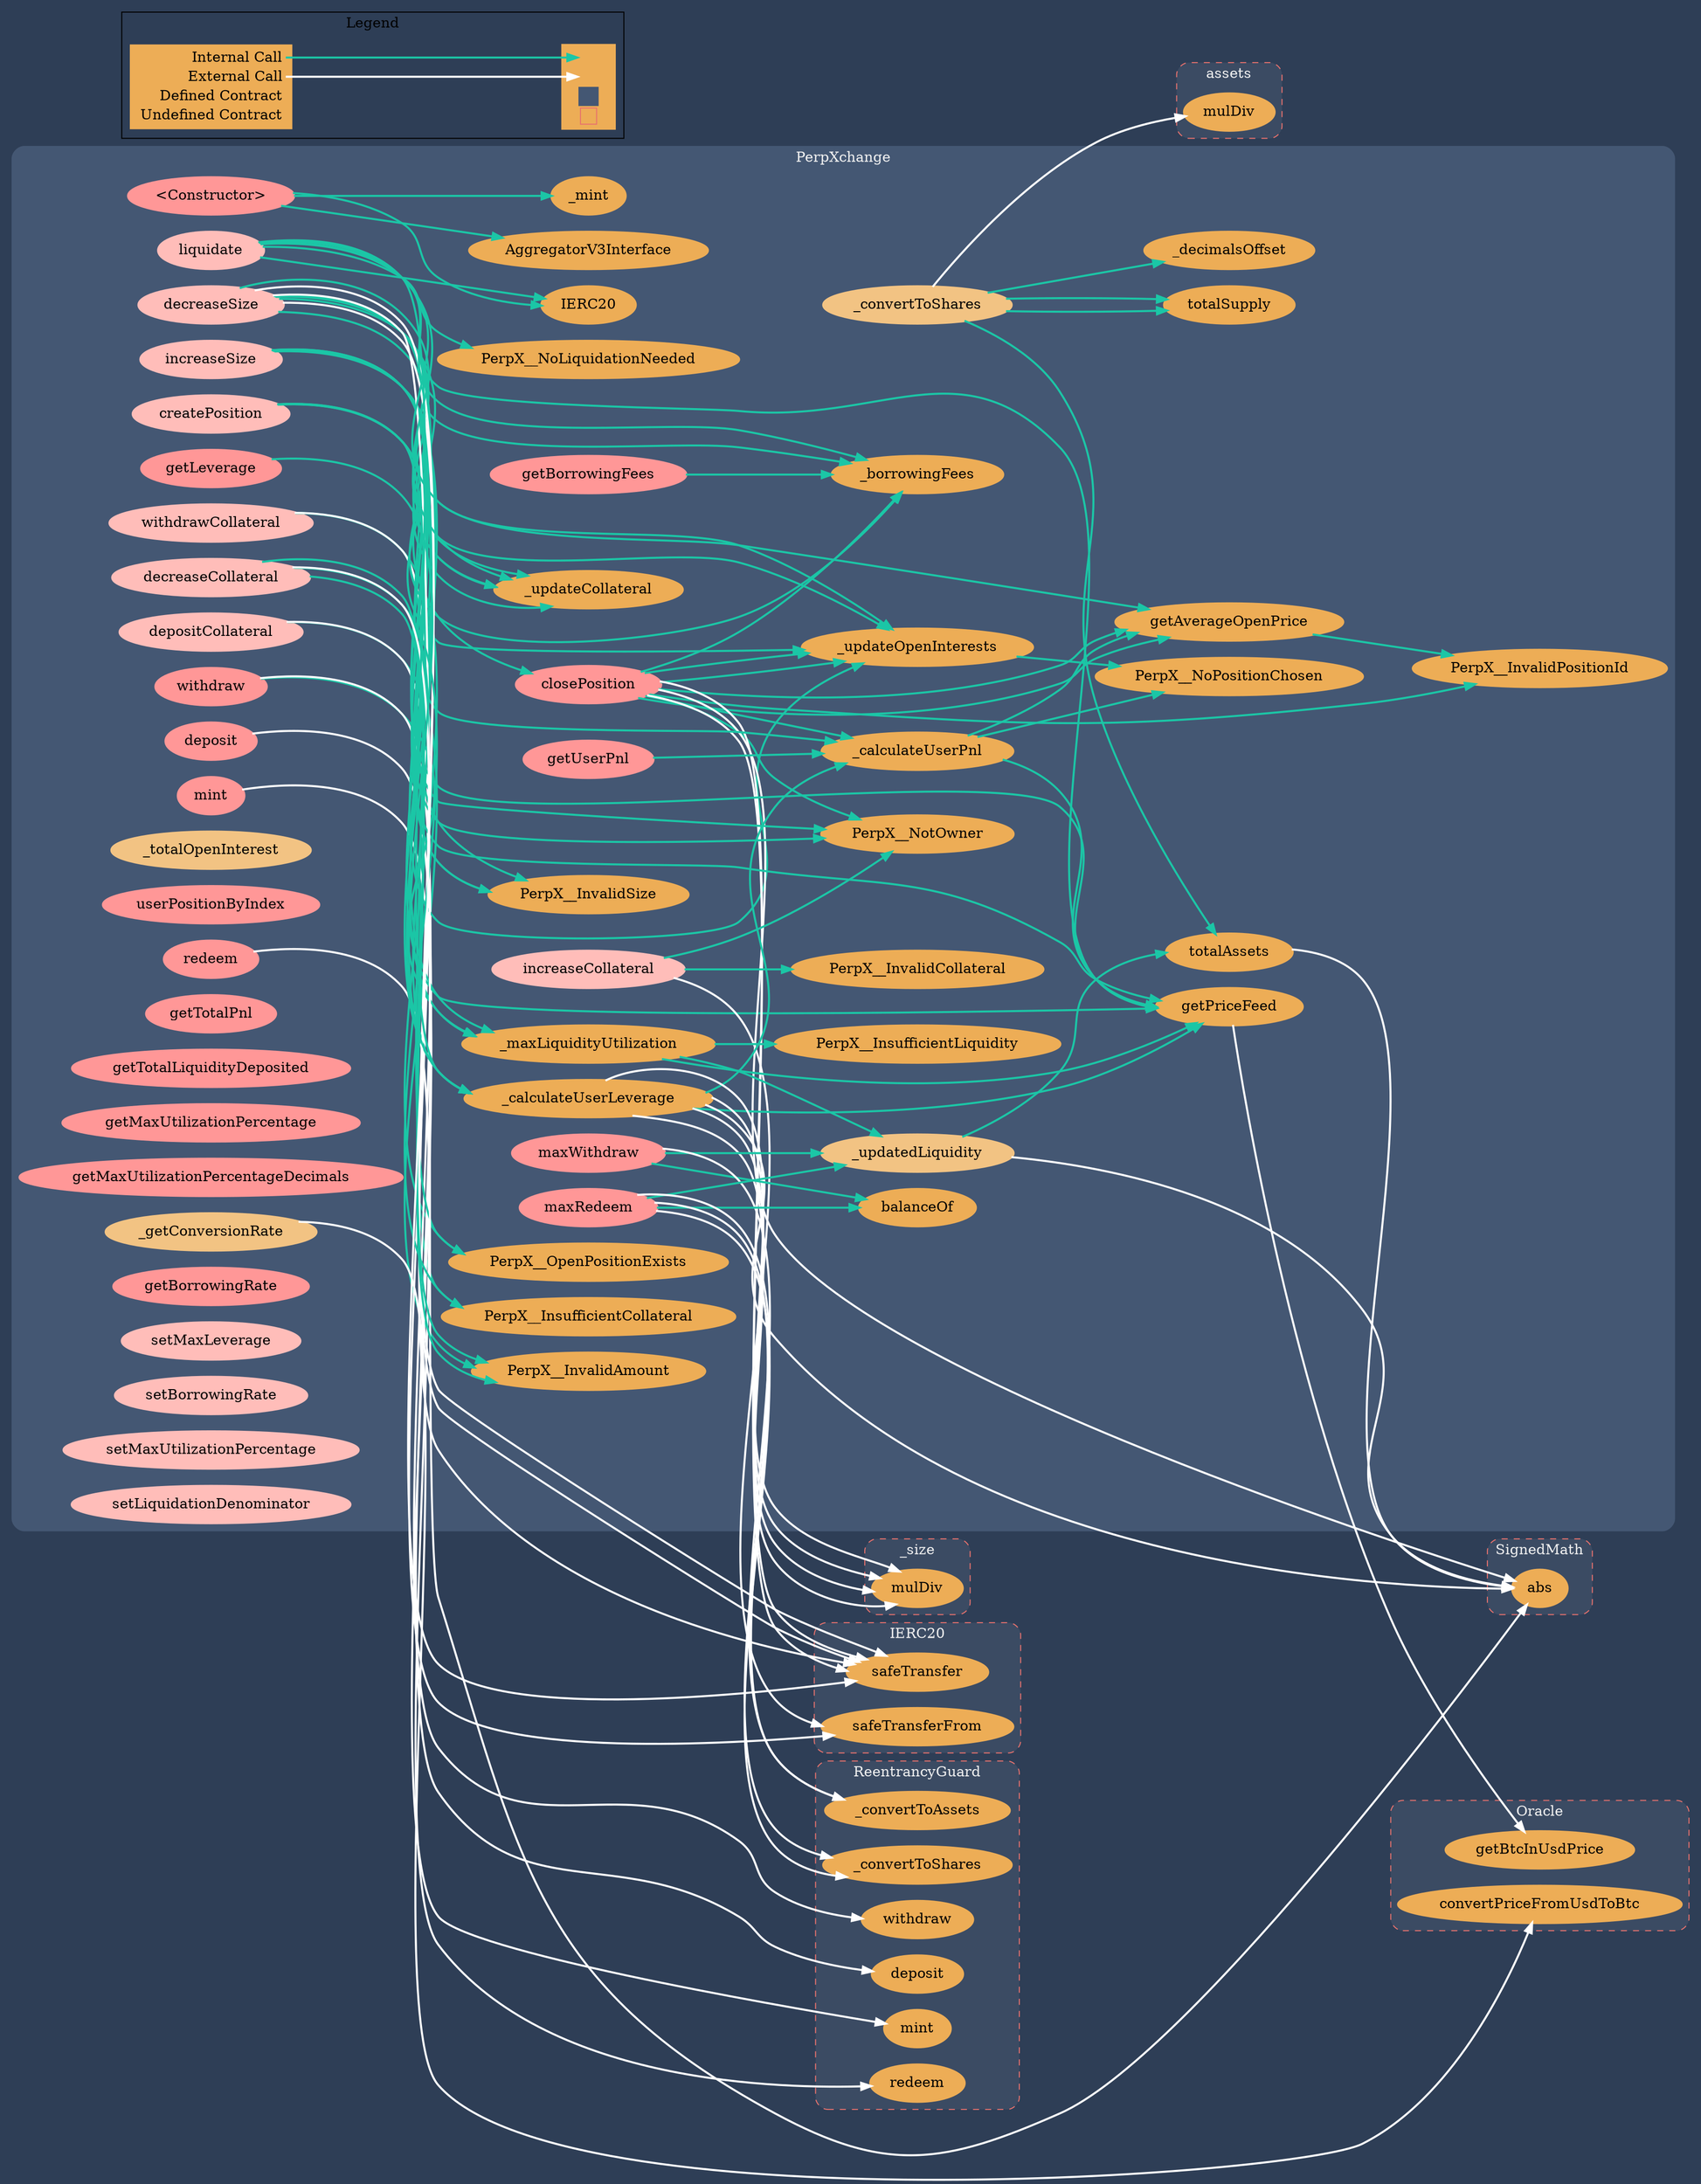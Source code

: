 digraph G {
  graph [ ratio = "auto", page = "100", compound =true, bgcolor = "#2e3e56" ];
  node [ style = "filled", fillcolor = "#edad56", color = "#edad56", penwidth =3 ];
  edge [ color = "#fcfcfc", penwidth =2, fontname = "helvetica Neue Ultra Light" ];
subgraph "clusterPerpXchange" {
  graph [ label = "PerpXchange", color = "#445773", fontcolor = "#f0f0f0", style = "rounded", bgcolor = "#445773" ];
  "PerpXchange.<Constructor>" [ label = "<Constructor>", color = "#FF9797", fillcolor = "#FF9797" ];
  "PerpXchange.depositCollateral" [ label = "depositCollateral", color = "#ffbdb9", fillcolor = "#ffbdb9" ];
  "PerpXchange.withdrawCollateral" [ label = "withdrawCollateral", color = "#ffbdb9", fillcolor = "#ffbdb9" ];
  "PerpXchange.deposit" [ label = "deposit", color = "#FF9797", fillcolor = "#FF9797" ];
  "PerpXchange.withdraw" [ label = "withdraw", color = "#FF9797", fillcolor = "#FF9797" ];
  "PerpXchange.mint" [ label = "mint", color = "#FF9797", fillcolor = "#FF9797" ];
  "PerpXchange.redeem" [ label = "redeem", color = "#FF9797", fillcolor = "#FF9797" ];
  "PerpXchange.createPosition" [ label = "createPosition", color = "#ffbdb9", fillcolor = "#ffbdb9" ];
  "PerpXchange.closePosition" [ label = "closePosition", color = "#FF9797", fillcolor = "#FF9797" ];
  "PerpXchange.increaseSize" [ label = "increaseSize", color = "#ffbdb9", fillcolor = "#ffbdb9" ];
  "PerpXchange.decreaseSize" [ label = "decreaseSize", color = "#ffbdb9", fillcolor = "#ffbdb9" ];
  "PerpXchange.increaseCollateral" [ label = "increaseCollateral", color = "#ffbdb9", fillcolor = "#ffbdb9" ];
  "PerpXchange.decreaseCollateral" [ label = "decreaseCollateral", color = "#ffbdb9", fillcolor = "#ffbdb9" ];
  "PerpXchange.liquidate" [ label = "liquidate", color = "#ffbdb9", fillcolor = "#ffbdb9" ];
  "PerpXchange._borrowingFees" [ label = "_borrowingFees" ];
  "PerpXchange._updatedLiquidity" [ label = "_updatedLiquidity", color = "#f2c383", fillcolor = "#f2c383" ];
  "PerpXchange._totalOpenInterest" [ label = "_totalOpenInterest", color = "#f2c383", fillcolor = "#f2c383" ];
  "PerpXchange._updateOpenInterests" [ label = "_updateOpenInterests" ];
  "PerpXchange._updateCollateral" [ label = "_updateCollateral" ];
  "PerpXchange._convertToShares" [ label = "_convertToShares", color = "#f2c383", fillcolor = "#f2c383" ];
  "PerpXchange._maxLiquidityUtilization" [ label = "_maxLiquidityUtilization" ];
  "PerpXchange.userPositionByIndex" [ label = "userPositionByIndex", color = "#FF9797", fillcolor = "#FF9797" ];
  "PerpXchange.getPriceFeed" [ label = "getPriceFeed" ];
  "PerpXchange._getConversionRate" [ label = "_getConversionRate", color = "#f2c383", fillcolor = "#f2c383" ];
  "PerpXchange.getAverageOpenPrice" [ label = "getAverageOpenPrice" ];
  "PerpXchange.getTotalPnl" [ label = "getTotalPnl", color = "#FF9797", fillcolor = "#FF9797" ];
  "PerpXchange.getTotalLiquidityDeposited" [ label = "getTotalLiquidityDeposited", color = "#FF9797", fillcolor = "#FF9797" ];
  "PerpXchange.getMaxUtilizationPercentage" [ label = "getMaxUtilizationPercentage", color = "#FF9797", fillcolor = "#FF9797" ];
  "PerpXchange.getMaxUtilizationPercentageDecimals" [ label = "getMaxUtilizationPercentageDecimals", color = "#FF9797", fillcolor = "#FF9797" ];
  "PerpXchange._calculateUserLeverage" [ label = "_calculateUserLeverage" ];
  "PerpXchange._calculateUserPnl" [ label = "_calculateUserPnl" ];
  "PerpXchange.maxWithdraw" [ label = "maxWithdraw", color = "#FF9797", fillcolor = "#FF9797" ];
  "PerpXchange.maxRedeem" [ label = "maxRedeem", color = "#FF9797", fillcolor = "#FF9797" ];
  "PerpXchange.totalAssets" [ label = "totalAssets" ];
  "PerpXchange.getLeverage" [ label = "getLeverage", color = "#FF9797", fillcolor = "#FF9797" ];
  "PerpXchange.getBorrowingRate" [ label = "getBorrowingRate", color = "#FF9797", fillcolor = "#FF9797" ];
  "PerpXchange.getBorrowingFees" [ label = "getBorrowingFees", color = "#FF9797", fillcolor = "#FF9797" ];
  "PerpXchange.getUserPnl" [ label = "getUserPnl", color = "#FF9797", fillcolor = "#FF9797" ];
  "PerpXchange.setMaxLeverage" [ label = "setMaxLeverage", color = "#ffbdb9", fillcolor = "#ffbdb9" ];
  "PerpXchange.setBorrowingRate" [ label = "setBorrowingRate", color = "#ffbdb9", fillcolor = "#ffbdb9" ];
  "PerpXchange.setMaxUtilizationPercentage" [ label = "setMaxUtilizationPercentage", color = "#ffbdb9", fillcolor = "#ffbdb9" ];
  "PerpXchange.setLiquidationDenominator" [ label = "setLiquidationDenominator", color = "#ffbdb9", fillcolor = "#ffbdb9" ];
  "PerpXchange.AggregatorV3Interface" [ label = "AggregatorV3Interface" ];
  "PerpXchange.IERC20" [ label = "IERC20" ];
  "PerpXchange._mint" [ label = "_mint" ];
  "PerpXchange.PerpX__InvalidAmount" [ label = "PerpX__InvalidAmount" ];
  "PerpXchange.PerpX__InsufficientCollateral" [ label = "PerpX__InsufficientCollateral" ];
  "PerpXchange.PerpX__OpenPositionExists" [ label = "PerpX__OpenPositionExists" ];
  "PerpXchange.PerpX__InvalidSize" [ label = "PerpX__InvalidSize" ];
  "PerpXchange.PerpX__InvalidPositionId" [ label = "PerpX__InvalidPositionId" ];
  "PerpXchange.PerpX__NotOwner" [ label = "PerpX__NotOwner" ];
  "PerpXchange.PerpX__InvalidCollateral" [ label = "PerpX__InvalidCollateral" ];
  "PerpXchange.PerpX__NoLiquidationNeeded" [ label = "PerpX__NoLiquidationNeeded" ];
  "PerpXchange.PerpX__NoPositionChosen" [ label = "PerpX__NoPositionChosen" ];
  "PerpXchange.totalSupply" [ label = "totalSupply" ];
  "PerpXchange._decimalsOffset" [ label = "_decimalsOffset" ];
  "PerpXchange.PerpX__InsufficientLiquidity" [ label = "PerpX__InsufficientLiquidity" ];
  "PerpXchange.balanceOf" [ label = "balanceOf" ];
}

subgraph "clusterIERC20" {
  graph [ label = "IERC20", color = "#e8726d", fontcolor = "#f0f0f0", style = "rounded,dashed", bgcolor = "#3b4b63" ];
  "IERC20.safeTransferFrom" [ label = "safeTransferFrom" ];
  "IERC20.safeTransfer" [ label = "safeTransfer" ];
}

subgraph "clusterReentrancyGuard" {
  graph [ label = "ReentrancyGuard", color = "#e8726d", fontcolor = "#f0f0f0", style = "rounded,dashed", bgcolor = "#3b4b63" ];
  "ReentrancyGuard.deposit" [ label = "deposit" ];
  "ReentrancyGuard.withdraw" [ label = "withdraw" ];
  "ReentrancyGuard.mint" [ label = "mint" ];
  "ReentrancyGuard.redeem" [ label = "redeem" ];
  "ReentrancyGuard._convertToAssets" [ label = "_convertToAssets" ];
  "ReentrancyGuard._convertToShares" [ label = "_convertToShares" ];
}

subgraph "clusterSignedMath" {
  graph [ label = "SignedMath", color = "#e8726d", fontcolor = "#f0f0f0", style = "rounded,dashed", bgcolor = "#3b4b63" ];
  "SignedMath.abs" [ label = "abs" ];
}

subgraph "clusterassets" {
  graph [ label = "assets", color = "#e8726d", fontcolor = "#f0f0f0", style = "rounded,dashed", bgcolor = "#3b4b63" ];
  "assets.mulDiv" [ label = "mulDiv" ];
}

subgraph "clusterOracle" {
  graph [ label = "Oracle", color = "#e8726d", fontcolor = "#f0f0f0", style = "rounded,dashed", bgcolor = "#3b4b63" ];
  "Oracle.getBtcInUsdPrice" [ label = "getBtcInUsdPrice" ];
  "Oracle.convertPriceFromUsdToBtc" [ label = "convertPriceFromUsdToBtc" ];
}

subgraph "cluster_size" {
  graph [ label = "_size", color = "#e8726d", fontcolor = "#f0f0f0", style = "rounded,dashed", bgcolor = "#3b4b63" ];
  "_size.mulDiv" [ label = "mulDiv" ];
}

  "PerpXchange.<Constructor>";
  "PerpXchange.AggregatorV3Interface";
  "PerpXchange.IERC20";
  "PerpXchange._mint";
  "PerpXchange.depositCollateral";
  "PerpXchange.PerpX__InvalidAmount";
  "IERC20.safeTransferFrom";
  "PerpXchange.withdrawCollateral";
  "PerpXchange.PerpX__InsufficientCollateral";
  "PerpXchange.PerpX__OpenPositionExists";
  "IERC20.safeTransfer";
  "PerpXchange.deposit";
  "ReentrancyGuard.deposit";
  "PerpXchange.withdraw";
  "PerpXchange._maxLiquidityUtilization";
  "ReentrancyGuard.withdraw";
  "PerpXchange.mint";
  "ReentrancyGuard.mint";
  "PerpXchange.redeem";
  "ReentrancyGuard.redeem";
  "PerpXchange.createPosition";
  "PerpXchange._calculateUserLeverage";
  "PerpXchange.PerpX__InvalidSize";
  "PerpXchange.getPriceFeed";
  "PerpXchange._updateOpenInterests";
  "PerpXchange.closePosition";
  "PerpXchange.PerpX__InvalidPositionId";
  "PerpXchange.PerpX__NotOwner";
  "PerpXchange._borrowingFees";
  "PerpXchange._calculateUserPnl";
  "PerpXchange.getAverageOpenPrice";
  "SignedMath.abs";
  "PerpXchange.increaseSize";
  "PerpXchange._updateCollateral";
  "PerpXchange.decreaseSize";
  "PerpXchange.increaseCollateral";
  "PerpXchange.PerpX__InvalidCollateral";
  "PerpXchange.decreaseCollateral";
  "PerpXchange.liquidate";
  "PerpXchange.PerpX__NoLiquidationNeeded";
  "PerpXchange._updatedLiquidity";
  "PerpXchange.totalAssets";
  "PerpXchange.PerpX__NoPositionChosen";
  "PerpXchange._convertToShares";
  "PerpXchange.totalSupply";
  "assets.mulDiv";
  "PerpXchange._decimalsOffset";
  "PerpXchange.PerpX__InsufficientLiquidity";
  "Oracle.getBtcInUsdPrice";
  "PerpXchange._getConversionRate";
  "Oracle.convertPriceFromUsdToBtc";
  "_size.mulDiv";
  "PerpXchange.maxWithdraw";
  "ReentrancyGuard._convertToAssets";
  "PerpXchange.balanceOf";
  "PerpXchange.maxRedeem";
  "ReentrancyGuard._convertToShares";
  "PerpXchange.getLeverage";
  "PerpXchange.getBorrowingFees";
  "PerpXchange.getUserPnl";
  "PerpXchange.<Constructor>" -> "PerpXchange.AggregatorV3Interface" [ color = "#1bc6a6" ];
  "PerpXchange.<Constructor>" -> "PerpXchange.IERC20" [ color = "#1bc6a6" ];
  "PerpXchange.<Constructor>" -> "PerpXchange._mint" [ color = "#1bc6a6" ];
  "PerpXchange.depositCollateral" -> "PerpXchange.PerpX__InvalidAmount" [ color = "#1bc6a6" ];
  "PerpXchange.depositCollateral" -> "IERC20.safeTransferFrom" [ color = "white" ];
  "PerpXchange.withdrawCollateral" -> "PerpXchange.PerpX__InsufficientCollateral" [ color = "#1bc6a6" ];
  "PerpXchange.withdrawCollateral" -> "PerpXchange.PerpX__OpenPositionExists" [ color = "#1bc6a6" ];
  "PerpXchange.withdrawCollateral" -> "IERC20.safeTransfer" [ color = "white" ];
  "PerpXchange.deposit" -> "ReentrancyGuard.deposit" [ color = "white" ];
  "PerpXchange.withdraw" -> "PerpXchange._maxLiquidityUtilization" [ color = "#1bc6a6" ];
  "PerpXchange.withdraw" -> "ReentrancyGuard.withdraw" [ color = "white" ];
  "PerpXchange.mint" -> "ReentrancyGuard.mint" [ color = "white" ];
  "PerpXchange.redeem" -> "ReentrancyGuard.redeem" [ color = "white" ];
  "PerpXchange.createPosition" -> "PerpXchange._calculateUserLeverage" [ color = "#1bc6a6" ];
  "PerpXchange.createPosition" -> "PerpXchange.PerpX__InvalidSize" [ color = "#1bc6a6" ];
  "PerpXchange.createPosition" -> "PerpXchange.PerpX__OpenPositionExists" [ color = "#1bc6a6" ];
  "PerpXchange.createPosition" -> "PerpXchange.getPriceFeed" [ color = "#1bc6a6" ];
  "PerpXchange.createPosition" -> "PerpXchange._maxLiquidityUtilization" [ color = "#1bc6a6" ];
  "PerpXchange.createPosition" -> "PerpXchange._updateOpenInterests" [ color = "#1bc6a6" ];
  "PerpXchange.closePosition" -> "PerpXchange.PerpX__InvalidPositionId" [ color = "#1bc6a6" ];
  "PerpXchange.closePosition" -> "PerpXchange.PerpX__NotOwner" [ color = "#1bc6a6" ];
  "PerpXchange.closePosition" -> "PerpXchange._borrowingFees" [ color = "#1bc6a6" ];
  "PerpXchange.closePosition" -> "PerpXchange._calculateUserPnl" [ color = "#1bc6a6" ];
  "PerpXchange.closePosition" -> "PerpXchange._updateOpenInterests" [ color = "#1bc6a6" ];
  "PerpXchange.closePosition" -> "PerpXchange.getAverageOpenPrice" [ color = "#1bc6a6" ];
  "PerpXchange.closePosition" -> "IERC20.safeTransfer" [ color = "white" ];
  "PerpXchange.closePosition" -> "SignedMath.abs" [ color = "white" ];
  "PerpXchange.closePosition" -> "PerpXchange._updateOpenInterests" [ color = "#1bc6a6" ];
  "PerpXchange.closePosition" -> "PerpXchange.getAverageOpenPrice" [ color = "#1bc6a6" ];
  "PerpXchange.closePosition" -> "IERC20.safeTransfer" [ color = "white" ];
  "PerpXchange.increaseSize" -> "PerpXchange.PerpX__NotOwner" [ color = "#1bc6a6" ];
  "PerpXchange.increaseSize" -> "PerpXchange.getPriceFeed" [ color = "#1bc6a6" ];
  "PerpXchange.increaseSize" -> "PerpXchange._borrowingFees" [ color = "#1bc6a6" ];
  "PerpXchange.increaseSize" -> "PerpXchange._updateCollateral" [ color = "#1bc6a6" ];
  "PerpXchange.increaseSize" -> "PerpXchange._calculateUserLeverage" [ color = "#1bc6a6" ];
  "PerpXchange.increaseSize" -> "PerpXchange.PerpX__InvalidSize" [ color = "#1bc6a6" ];
  "PerpXchange.increaseSize" -> "PerpXchange._maxLiquidityUtilization" [ color = "#1bc6a6" ];
  "PerpXchange.increaseSize" -> "PerpXchange._updateOpenInterests" [ color = "#1bc6a6" ];
  "PerpXchange.decreaseSize" -> "PerpXchange.PerpX__NotOwner" [ color = "#1bc6a6" ];
  "PerpXchange.decreaseSize" -> "PerpXchange.PerpX__InvalidSize" [ color = "#1bc6a6" ];
  "PerpXchange.decreaseSize" -> "PerpXchange.getPriceFeed" [ color = "#1bc6a6" ];
  "PerpXchange.decreaseSize" -> "PerpXchange.closePosition" [ color = "#1bc6a6" ];
  "PerpXchange.decreaseSize" -> "PerpXchange._updateOpenInterests" [ color = "#1bc6a6" ];
  "PerpXchange.decreaseSize" -> "PerpXchange.getAverageOpenPrice" [ color = "#1bc6a6" ];
  "PerpXchange.decreaseSize" -> "PerpXchange._borrowingFees" [ color = "#1bc6a6" ];
  "PerpXchange.decreaseSize" -> "PerpXchange._calculateUserPnl" [ color = "#1bc6a6" ];
  "PerpXchange.decreaseSize" -> "PerpXchange._updateCollateral" [ color = "#1bc6a6" ];
  "PerpXchange.decreaseSize" -> "PerpXchange._updateCollateral" [ color = "#1bc6a6" ];
  "PerpXchange.decreaseSize" -> "IERC20.safeTransfer" [ color = "white" ];
  "PerpXchange.decreaseSize" -> "SignedMath.abs" [ color = "white" ];
  "PerpXchange.decreaseSize" -> "PerpXchange._updateCollateral" [ color = "#1bc6a6" ];
  "PerpXchange.decreaseSize" -> "IERC20.safeTransfer" [ color = "white" ];
  "PerpXchange.increaseCollateral" -> "PerpXchange.PerpX__InvalidCollateral" [ color = "#1bc6a6" ];
  "PerpXchange.increaseCollateral" -> "PerpXchange.PerpX__NotOwner" [ color = "#1bc6a6" ];
  "PerpXchange.increaseCollateral" -> "IERC20.safeTransferFrom" [ color = "white" ];
  "PerpXchange.decreaseCollateral" -> "PerpXchange.PerpX__InsufficientCollateral" [ color = "#1bc6a6" ];
  "PerpXchange.decreaseCollateral" -> "PerpXchange.PerpX__InvalidAmount" [ color = "#1bc6a6" ];
  "PerpXchange.decreaseCollateral" -> "PerpXchange._calculateUserLeverage" [ color = "#1bc6a6" ];
  "PerpXchange.decreaseCollateral" -> "PerpXchange.PerpX__InvalidAmount" [ color = "#1bc6a6" ];
  "PerpXchange.decreaseCollateral" -> "IERC20.safeTransfer" [ color = "white" ];
  "PerpXchange.liquidate" -> "PerpXchange._calculateUserLeverage" [ color = "#1bc6a6" ];
  "PerpXchange.liquidate" -> "PerpXchange._borrowingFees" [ color = "#1bc6a6" ];
  "PerpXchange.liquidate" -> "PerpXchange.getPriceFeed" [ color = "#1bc6a6" ];
  "PerpXchange.liquidate" -> "PerpXchange.PerpX__NoLiquidationNeeded" [ color = "#1bc6a6" ];
  "PerpXchange.liquidate" -> "PerpXchange._updateCollateral" [ color = "#1bc6a6" ];
  "PerpXchange.liquidate" -> "PerpXchange._updateOpenInterests" [ color = "#1bc6a6" ];
  "PerpXchange.liquidate" -> "PerpXchange.IERC20" [ color = "#1bc6a6" ];
  "PerpXchange._updatedLiquidity" -> "PerpXchange.totalAssets" [ color = "#1bc6a6" ];
  "PerpXchange._updatedLiquidity" -> "SignedMath.abs" [ color = "white" ];
  "PerpXchange._updateOpenInterests" -> "PerpXchange.PerpX__NoPositionChosen" [ color = "#1bc6a6" ];
  "PerpXchange._convertToShares" -> "PerpXchange.totalSupply" [ color = "#1bc6a6" ];
  "PerpXchange._convertToShares" -> "assets.mulDiv" [ color = "white" ];
  "PerpXchange._convertToShares" -> "PerpXchange.totalSupply" [ color = "#1bc6a6" ];
  "PerpXchange._convertToShares" -> "PerpXchange._decimalsOffset" [ color = "#1bc6a6" ];
  "PerpXchange._convertToShares" -> "PerpXchange.totalAssets" [ color = "#1bc6a6" ];
  "PerpXchange._maxLiquidityUtilization" -> "PerpXchange.getPriceFeed" [ color = "#1bc6a6" ];
  "PerpXchange._maxLiquidityUtilization" -> "PerpXchange._updatedLiquidity" [ color = "#1bc6a6" ];
  "PerpXchange._maxLiquidityUtilization" -> "PerpXchange.PerpX__InsufficientLiquidity" [ color = "#1bc6a6" ];
  "PerpXchange.getPriceFeed" -> "Oracle.getBtcInUsdPrice" [ color = "white" ];
  "PerpXchange._getConversionRate" -> "Oracle.convertPriceFromUsdToBtc" [ color = "white" ];
  "PerpXchange.getAverageOpenPrice" -> "PerpXchange.PerpX__InvalidPositionId" [ color = "#1bc6a6" ];
  "PerpXchange._calculateUserLeverage" -> "PerpXchange.getPriceFeed" [ color = "#1bc6a6" ];
  "PerpXchange._calculateUserLeverage" -> "_size.mulDiv" [ color = "white" ];
  "PerpXchange._calculateUserLeverage" -> "PerpXchange._calculateUserPnl" [ color = "#1bc6a6" ];
  "PerpXchange._calculateUserLeverage" -> "_size.mulDiv" [ color = "white" ];
  "PerpXchange._calculateUserLeverage" -> "_size.mulDiv" [ color = "white" ];
  "PerpXchange._calculateUserLeverage" -> "SignedMath.abs" [ color = "white" ];
  "PerpXchange._calculateUserLeverage" -> "_size.mulDiv" [ color = "white" ];
  "PerpXchange._calculateUserPnl" -> "PerpXchange.getPriceFeed" [ color = "#1bc6a6" ];
  "PerpXchange._calculateUserPnl" -> "PerpXchange.getAverageOpenPrice" [ color = "#1bc6a6" ];
  "PerpXchange._calculateUserPnl" -> "PerpXchange.PerpX__NoPositionChosen" [ color = "#1bc6a6" ];
  "PerpXchange.maxWithdraw" -> "ReentrancyGuard._convertToAssets" [ color = "white" ];
  "PerpXchange.maxWithdraw" -> "PerpXchange.balanceOf" [ color = "#1bc6a6" ];
  "PerpXchange.maxWithdraw" -> "PerpXchange._updatedLiquidity" [ color = "#1bc6a6" ];
  "PerpXchange.maxRedeem" -> "ReentrancyGuard._convertToAssets" [ color = "white" ];
  "PerpXchange.maxRedeem" -> "PerpXchange.balanceOf" [ color = "#1bc6a6" ];
  "PerpXchange.maxRedeem" -> "PerpXchange._updatedLiquidity" [ color = "#1bc6a6" ];
  "PerpXchange.maxRedeem" -> "ReentrancyGuard._convertToShares" [ color = "white" ];
  "PerpXchange.maxRedeem" -> "ReentrancyGuard._convertToShares" [ color = "white" ];
  "PerpXchange.totalAssets" -> "SignedMath.abs" [ color = "white" ];
  "PerpXchange.getLeverage" -> "PerpXchange._calculateUserLeverage" [ color = "#1bc6a6" ];
  "PerpXchange.getBorrowingFees" -> "PerpXchange._borrowingFees" [ color = "#1bc6a6" ];
  "PerpXchange.getUserPnl" -> "PerpXchange._calculateUserPnl" [ color = "#1bc6a6" ];


rankdir=LR
node [shape=plaintext]
subgraph cluster_01 { 
label = "Legend";
key [label=<<table border="0" cellpadding="2" cellspacing="0" cellborder="0">
  <tr><td align="right" port="i1">Internal Call</td></tr>
  <tr><td align="right" port="i2">External Call</td></tr>
  <tr><td align="right" port="i3">Defined Contract</td></tr>
  <tr><td align="right" port="i4">Undefined Contract</td></tr>
  </table>>]
key2 [label=<<table border="0" cellpadding="2" cellspacing="0" cellborder="0">
  <tr><td port="i1">&nbsp;&nbsp;&nbsp;</td></tr>
  <tr><td port="i2">&nbsp;&nbsp;&nbsp;</td></tr>
  <tr><td port="i3" bgcolor="#445773">&nbsp;&nbsp;&nbsp;</td></tr>
  <tr><td port="i4">
    <table border="1" cellborder="0" cellspacing="0" cellpadding="7" color="#e8726d">
      <tr>
       <td></td>
      </tr>
     </table>
  </td></tr>
  </table>>]
key:i1:e -> key2:i1:w [color="#1bc6a6"]
key:i2:e -> key2:i2:w [color="white"]
}
}
